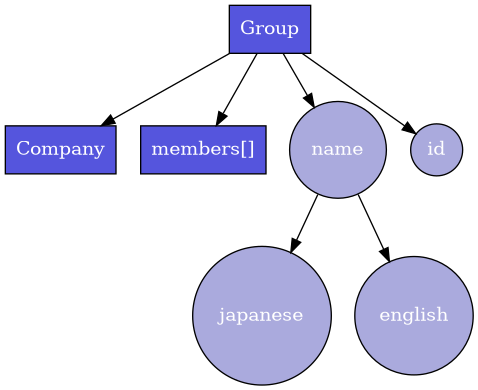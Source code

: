 @startuml group_entity
digraph foo {

    overlap=false;
    splines=line;

    { node [shape=box style=filled fillcolor="#5555dd" fontcolor="white"]
		Group Company Member 
	}

    { node [shape=circle style=filled fillcolor="#aaaadd" fontcolor="white"]
       Group -> name -> {japanese english}
       Group -> {
           id
           Member [label="members[]"]
           Company
       }
	}
}
@enduml                     